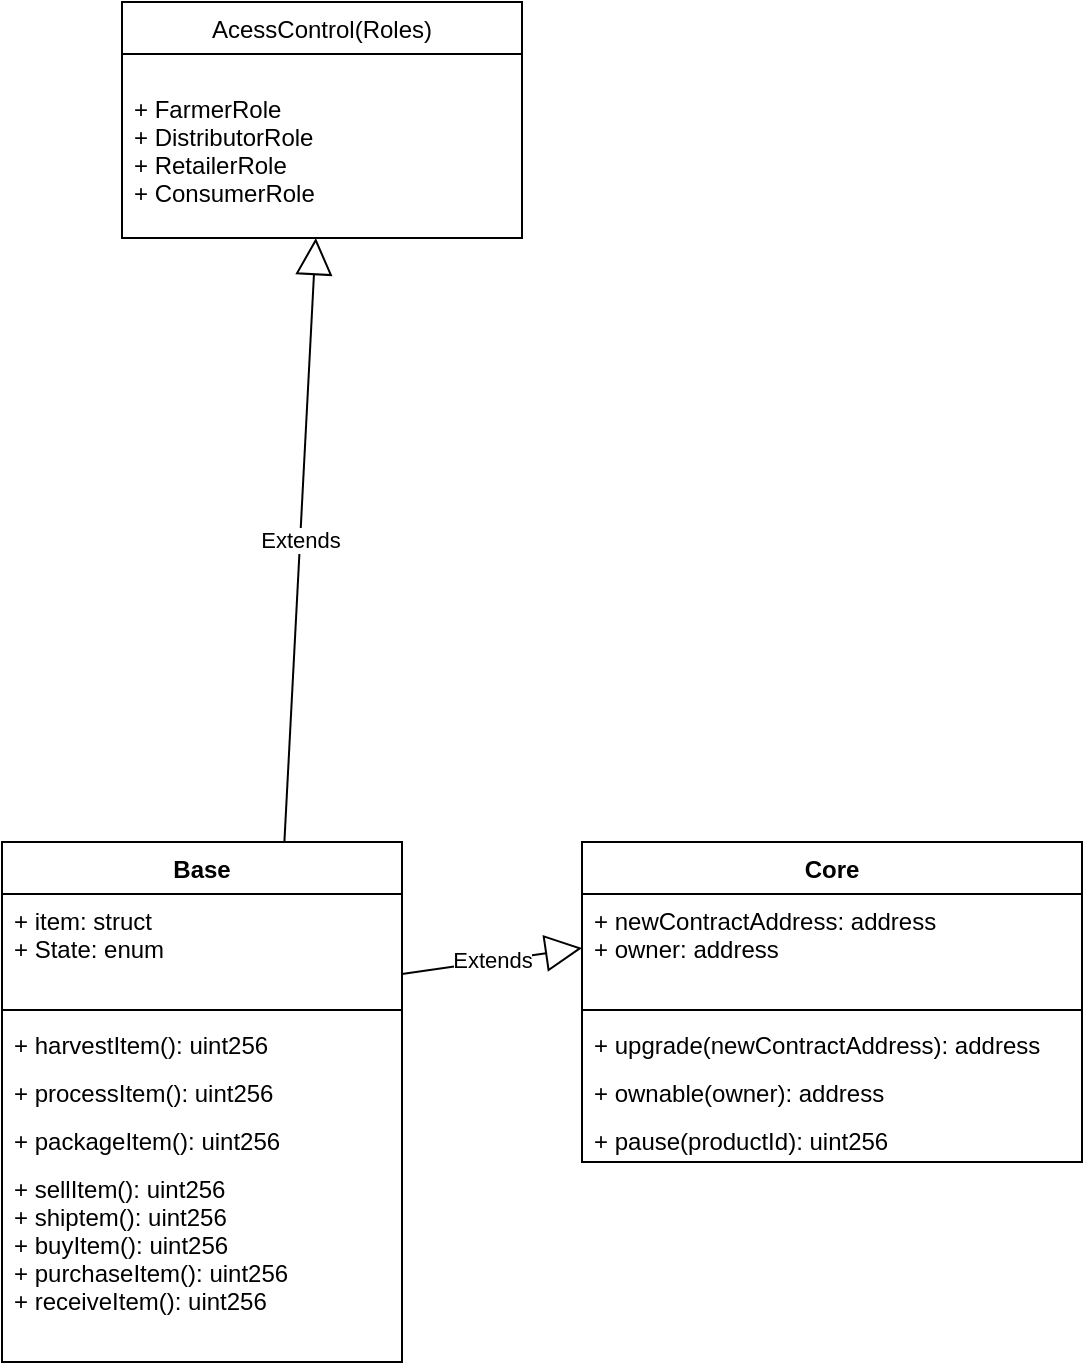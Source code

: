 <mxfile version="13.9.9" type="device"><diagram id="C5RBs43oDa-KdzZeNtuy" name="Page-1"><mxGraphModel dx="1024" dy="592" grid="1" gridSize="10" guides="1" tooltips="1" connect="1" arrows="1" fold="1" page="1" pageScale="1" pageWidth="827" pageHeight="1169" math="0" shadow="0"><root><mxCell id="WIyWlLk6GJQsqaUBKTNV-0"/><mxCell id="WIyWlLk6GJQsqaUBKTNV-1" parent="WIyWlLk6GJQsqaUBKTNV-0"/><mxCell id="Rwooch0oHvEoGN9nR1Yc-4" value="AcessControl(Roles)" style="swimlane;fontStyle=0;childLayout=stackLayout;horizontal=1;startSize=26;fillColor=none;horizontalStack=0;resizeParent=1;resizeParentMax=0;resizeLast=0;collapsible=1;marginBottom=0;" parent="WIyWlLk6GJQsqaUBKTNV-1" vertex="1"><mxGeometry x="290" y="30" width="200" height="118" as="geometry"/></mxCell><mxCell id="Rwooch0oHvEoGN9nR1Yc-7" value="&#10;+ FarmerRole&#10;+ DistributorRole&#10;+ RetailerRole&#10;+ ConsumerRole" style="text;strokeColor=none;fillColor=none;align=left;verticalAlign=top;spacingLeft=4;spacingRight=4;overflow=hidden;rotatable=0;points=[[0,0.5],[1,0.5]];portConstraint=eastwest;" parent="Rwooch0oHvEoGN9nR1Yc-4" vertex="1"><mxGeometry y="26" width="200" height="92" as="geometry"/></mxCell><mxCell id="Rwooch0oHvEoGN9nR1Yc-23" value="Base" style="swimlane;fontStyle=1;align=center;verticalAlign=top;childLayout=stackLayout;horizontal=1;startSize=26;horizontalStack=0;resizeParent=1;resizeParentMax=0;resizeLast=0;collapsible=1;marginBottom=0;" parent="WIyWlLk6GJQsqaUBKTNV-1" vertex="1"><mxGeometry x="230" y="450" width="200" height="260" as="geometry"/></mxCell><mxCell id="Rwooch0oHvEoGN9nR1Yc-24" value="+ item: struct&#10;+ State: enum" style="text;strokeColor=none;fillColor=none;align=left;verticalAlign=top;spacingLeft=4;spacingRight=4;overflow=hidden;rotatable=0;points=[[0,0.5],[1,0.5]];portConstraint=eastwest;" parent="Rwooch0oHvEoGN9nR1Yc-23" vertex="1"><mxGeometry y="26" width="200" height="54" as="geometry"/></mxCell><mxCell id="Rwooch0oHvEoGN9nR1Yc-25" value="" style="line;strokeWidth=1;fillColor=none;align=left;verticalAlign=middle;spacingTop=-1;spacingLeft=3;spacingRight=3;rotatable=0;labelPosition=right;points=[];portConstraint=eastwest;" parent="Rwooch0oHvEoGN9nR1Yc-23" vertex="1"><mxGeometry y="80" width="200" height="8" as="geometry"/></mxCell><mxCell id="Rwooch0oHvEoGN9nR1Yc-26" value="+ harvestItem(): uint256" style="text;strokeColor=none;fillColor=none;align=left;verticalAlign=top;spacingLeft=4;spacingRight=4;overflow=hidden;rotatable=0;points=[[0,0.5],[1,0.5]];portConstraint=eastwest;" parent="Rwooch0oHvEoGN9nR1Yc-23" vertex="1"><mxGeometry y="88" width="200" height="24" as="geometry"/></mxCell><mxCell id="Rwooch0oHvEoGN9nR1Yc-28" value="+ processItem(): uint256" style="text;strokeColor=none;fillColor=none;align=left;verticalAlign=top;spacingLeft=4;spacingRight=4;overflow=hidden;rotatable=0;points=[[0,0.5],[1,0.5]];portConstraint=eastwest;" parent="Rwooch0oHvEoGN9nR1Yc-23" vertex="1"><mxGeometry y="112" width="200" height="24" as="geometry"/></mxCell><mxCell id="Rwooch0oHvEoGN9nR1Yc-27" value="+ packageItem(): uint256" style="text;strokeColor=none;fillColor=none;align=left;verticalAlign=top;spacingLeft=4;spacingRight=4;overflow=hidden;rotatable=0;points=[[0,0.5],[1,0.5]];portConstraint=eastwest;" parent="Rwooch0oHvEoGN9nR1Yc-23" vertex="1"><mxGeometry y="136" width="200" height="24" as="geometry"/></mxCell><mxCell id="Rwooch0oHvEoGN9nR1Yc-29" value="+ sellItem(): uint256&#10;+ shiptem(): uint256&#10;+ buyItem(): uint256&#10;+ purchaseItem(): uint256&#10;+ receiveItem(): uint256" style="text;strokeColor=none;fillColor=none;align=left;verticalAlign=top;spacingLeft=4;spacingRight=4;overflow=hidden;rotatable=0;points=[[0,0.5],[1,0.5]];portConstraint=eastwest;" parent="Rwooch0oHvEoGN9nR1Yc-23" vertex="1"><mxGeometry y="160" width="200" height="100" as="geometry"/></mxCell><mxCell id="Rwooch0oHvEoGN9nR1Yc-30" value="Core" style="swimlane;fontStyle=1;align=center;verticalAlign=top;childLayout=stackLayout;horizontal=1;startSize=26;horizontalStack=0;resizeParent=1;resizeParentMax=0;resizeLast=0;collapsible=1;marginBottom=0;" parent="WIyWlLk6GJQsqaUBKTNV-1" vertex="1"><mxGeometry x="520" y="450" width="250" height="160" as="geometry"/></mxCell><mxCell id="Rwooch0oHvEoGN9nR1Yc-31" value="+ newContractAddress: address&#10;+ owner: address" style="text;strokeColor=none;fillColor=none;align=left;verticalAlign=top;spacingLeft=4;spacingRight=4;overflow=hidden;rotatable=0;points=[[0,0.5],[1,0.5]];portConstraint=eastwest;" parent="Rwooch0oHvEoGN9nR1Yc-30" vertex="1"><mxGeometry y="26" width="250" height="54" as="geometry"/></mxCell><mxCell id="Rwooch0oHvEoGN9nR1Yc-32" value="" style="line;strokeWidth=1;fillColor=none;align=left;verticalAlign=middle;spacingTop=-1;spacingLeft=3;spacingRight=3;rotatable=0;labelPosition=right;points=[];portConstraint=eastwest;" parent="Rwooch0oHvEoGN9nR1Yc-30" vertex="1"><mxGeometry y="80" width="250" height="8" as="geometry"/></mxCell><mxCell id="Rwooch0oHvEoGN9nR1Yc-33" value="+ upgrade(newContractAddress): address" style="text;strokeColor=none;fillColor=none;align=left;verticalAlign=top;spacingLeft=4;spacingRight=4;overflow=hidden;rotatable=0;points=[[0,0.5],[1,0.5]];portConstraint=eastwest;" parent="Rwooch0oHvEoGN9nR1Yc-30" vertex="1"><mxGeometry y="88" width="250" height="24" as="geometry"/></mxCell><mxCell id="Rwooch0oHvEoGN9nR1Yc-34" value="+ ownable(owner): address" style="text;strokeColor=none;fillColor=none;align=left;verticalAlign=top;spacingLeft=4;spacingRight=4;overflow=hidden;rotatable=0;points=[[0,0.5],[1,0.5]];portConstraint=eastwest;" parent="Rwooch0oHvEoGN9nR1Yc-30" vertex="1"><mxGeometry y="112" width="250" height="24" as="geometry"/></mxCell><mxCell id="Rwooch0oHvEoGN9nR1Yc-35" value="+ pause(productId): uint256" style="text;strokeColor=none;fillColor=none;align=left;verticalAlign=top;spacingLeft=4;spacingRight=4;overflow=hidden;rotatable=0;points=[[0,0.5],[1,0.5]];portConstraint=eastwest;" parent="Rwooch0oHvEoGN9nR1Yc-30" vertex="1"><mxGeometry y="136" width="250" height="24" as="geometry"/></mxCell><mxCell id="Rwooch0oHvEoGN9nR1Yc-39" value="Extends" style="endArrow=block;endSize=16;endFill=0;html=1;" parent="WIyWlLk6GJQsqaUBKTNV-1" target="Rwooch0oHvEoGN9nR1Yc-4" edge="1"><mxGeometry width="160" relative="1" as="geometry"><mxPoint x="371.19" y="450" as="sourcePoint"/><mxPoint x="348.817" y="384" as="targetPoint"/></mxGeometry></mxCell><mxCell id="Rwooch0oHvEoGN9nR1Yc-40" value="Extends" style="endArrow=block;endSize=16;endFill=0;html=1;entryX=0;entryY=0.5;entryDx=0;entryDy=0;" parent="WIyWlLk6GJQsqaUBKTNV-1" target="Rwooch0oHvEoGN9nR1Yc-31" edge="1"><mxGeometry width="160" relative="1" as="geometry"><mxPoint x="430" y="516" as="sourcePoint"/><mxPoint x="497.627" y="450" as="targetPoint"/><Array as="points"><mxPoint x="430" y="516"/></Array></mxGeometry></mxCell></root></mxGraphModel></diagram></mxfile>